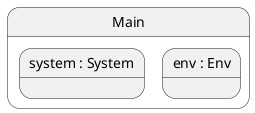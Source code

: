 

@startuml
	state Main {
		
			state "system : System" as ButtonLeds_Main_system {
				
					
				
			}
			state "env : Env" as ButtonLeds_Main_env {
				
					
				
			}
			